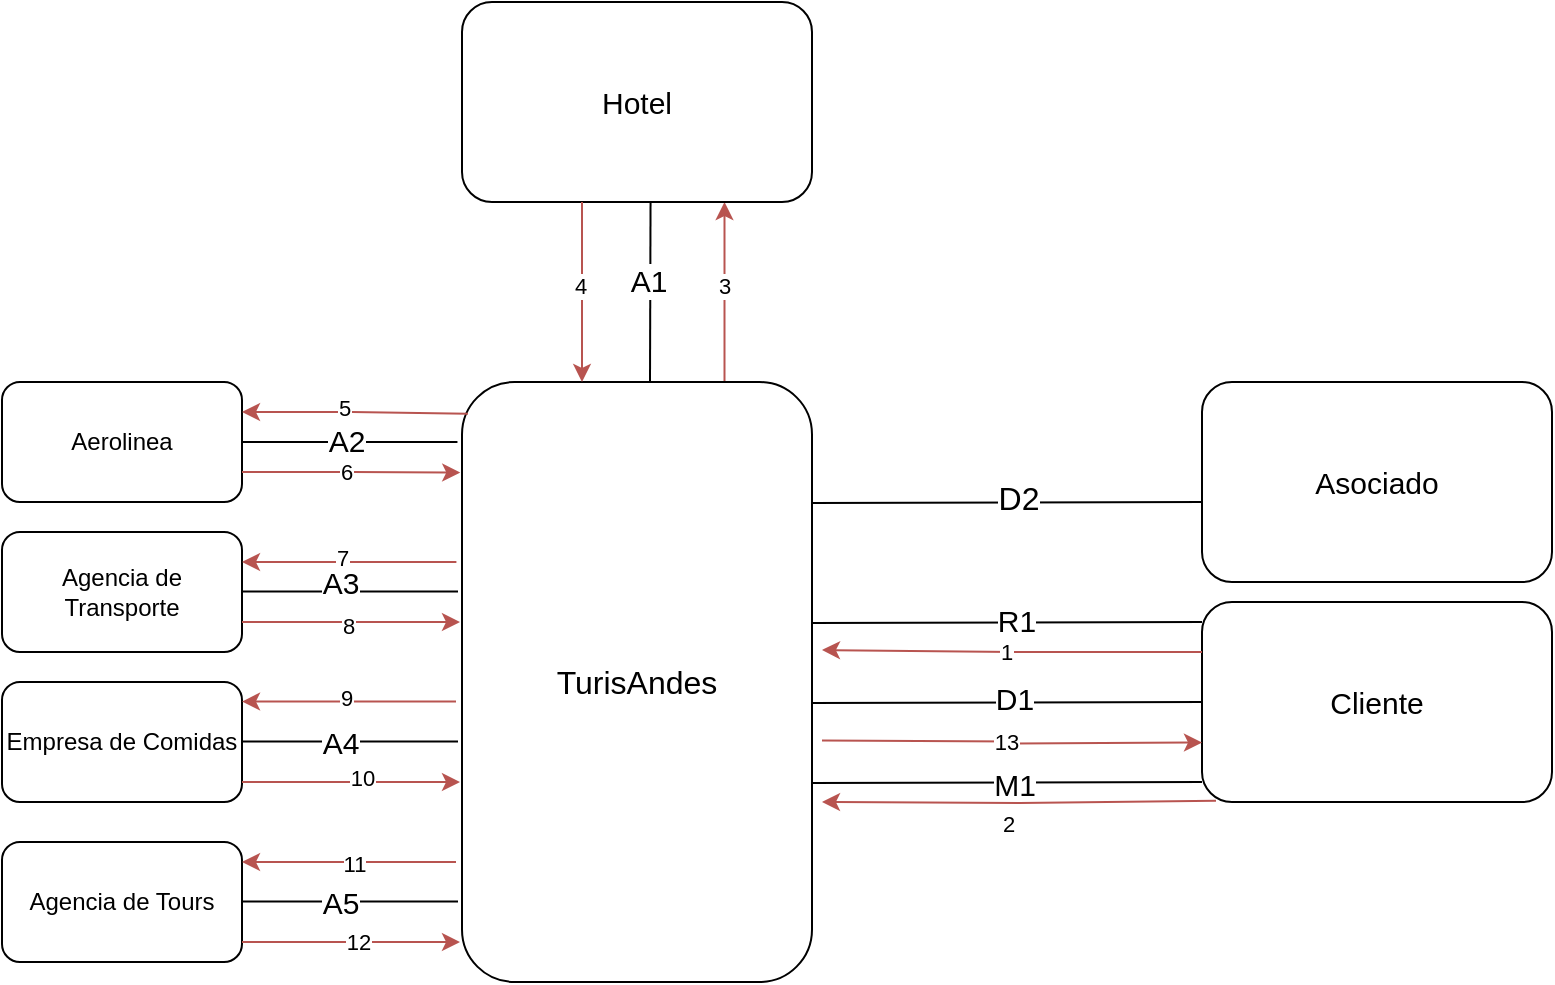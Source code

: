 <mxfile version="21.8.2" type="github">
  <diagram name="Page-1" id="YpiQVYY2RP5UvQKhzvEp">
    <mxGraphModel dx="2440" dy="894" grid="1" gridSize="10" guides="1" tooltips="1" connect="1" arrows="1" fold="1" page="1" pageScale="1" pageWidth="850" pageHeight="1100" math="0" shadow="0">
      <root>
        <mxCell id="0" />
        <mxCell id="1" parent="0" />
        <mxCell id="yRCXQpvEH1cMYQVPIDrV-5" style="edgeStyle=orthogonalEdgeStyle;rounded=0;orthogonalLoop=1;jettySize=auto;html=1;exitX=0.75;exitY=0;exitDx=0;exitDy=0;entryX=0.75;entryY=1;entryDx=0;entryDy=0;fillColor=#f8cecc;strokeColor=#b85450;" edge="1" parent="1" source="AK_SpDKLRRvlfEZQYhy7-1" target="AK_SpDKLRRvlfEZQYhy7-18">
          <mxGeometry relative="1" as="geometry" />
        </mxCell>
        <mxCell id="yRCXQpvEH1cMYQVPIDrV-6" value="3" style="edgeLabel;html=1;align=center;verticalAlign=middle;resizable=0;points=[];" vertex="1" connectable="0" parent="yRCXQpvEH1cMYQVPIDrV-5">
          <mxGeometry x="0.064" y="1" relative="1" as="geometry">
            <mxPoint as="offset" />
          </mxGeometry>
        </mxCell>
        <mxCell id="AK_SpDKLRRvlfEZQYhy7-1" value="&lt;font style=&quot;font-size: 16px;&quot;&gt;TurisAndes&lt;/font&gt;" style="rounded=1;whiteSpace=wrap;html=1;" parent="1" vertex="1">
          <mxGeometry x="330" y="280" width="175" height="300" as="geometry" />
        </mxCell>
        <mxCell id="AK_SpDKLRRvlfEZQYhy7-3" value="&lt;font style=&quot;font-size: 15px;&quot;&gt;Cliente&lt;/font&gt;" style="rounded=1;whiteSpace=wrap;html=1;" parent="1" vertex="1">
          <mxGeometry x="700" y="390" width="175" height="100" as="geometry" />
        </mxCell>
        <mxCell id="AK_SpDKLRRvlfEZQYhy7-8" value="" style="endArrow=none;html=1;rounded=0;exitX=0.977;exitY=0.957;exitDx=0;exitDy=0;exitPerimeter=0;startSize=1;targetPerimeterSpacing=0;entryX=0;entryY=0.5;entryDx=0;entryDy=0;" parent="1" target="AK_SpDKLRRvlfEZQYhy7-3" edge="1">
          <mxGeometry width="50" height="50" relative="1" as="geometry">
            <mxPoint x="505" y="440.5" as="sourcePoint" />
            <mxPoint x="704" y="439.5" as="targetPoint" />
          </mxGeometry>
        </mxCell>
        <mxCell id="AK_SpDKLRRvlfEZQYhy7-15" value="&lt;font style=&quot;font-size: 15px;&quot;&gt;D1&lt;/font&gt;" style="edgeLabel;html=1;align=center;verticalAlign=middle;resizable=0;points=[];fontSize=15;" parent="AK_SpDKLRRvlfEZQYhy7-8" vertex="1" connectable="0">
          <mxGeometry x="0.029" y="2" relative="1" as="geometry">
            <mxPoint as="offset" />
          </mxGeometry>
        </mxCell>
        <mxCell id="AK_SpDKLRRvlfEZQYhy7-9" value="" style="endArrow=none;html=1;rounded=0;exitX=0.977;exitY=0.957;exitDx=0;exitDy=0;exitPerimeter=0;startSize=1;targetPerimeterSpacing=0;entryX=0;entryY=0.5;entryDx=0;entryDy=0;" parent="1" edge="1">
          <mxGeometry width="50" height="50" relative="1" as="geometry">
            <mxPoint x="505" y="400.5" as="sourcePoint" />
            <mxPoint x="700" y="400" as="targetPoint" />
          </mxGeometry>
        </mxCell>
        <mxCell id="AK_SpDKLRRvlfEZQYhy7-16" value="R1" style="edgeLabel;html=1;align=center;verticalAlign=middle;resizable=0;points=[];fontSize=15;" parent="AK_SpDKLRRvlfEZQYhy7-9" vertex="1" connectable="0">
          <mxGeometry x="0.04" y="1" relative="1" as="geometry">
            <mxPoint as="offset" />
          </mxGeometry>
        </mxCell>
        <mxCell id="AK_SpDKLRRvlfEZQYhy7-10" value="&lt;font style=&quot;font-size: 15px;&quot;&gt;Asociado&lt;/font&gt;" style="rounded=1;whiteSpace=wrap;html=1;" parent="1" vertex="1">
          <mxGeometry x="700" y="280" width="175" height="100" as="geometry" />
        </mxCell>
        <mxCell id="AK_SpDKLRRvlfEZQYhy7-12" value="" style="endArrow=none;html=1;rounded=0;exitX=0.977;exitY=0.957;exitDx=0;exitDy=0;exitPerimeter=0;startSize=1;targetPerimeterSpacing=0;entryX=0;entryY=0.5;entryDx=0;entryDy=0;" parent="1" edge="1">
          <mxGeometry width="50" height="50" relative="1" as="geometry">
            <mxPoint x="505" y="340.5" as="sourcePoint" />
            <mxPoint x="700" y="340" as="targetPoint" />
          </mxGeometry>
        </mxCell>
        <mxCell id="DzdtLMLZHa89v_ty5hdP-7" value="D2" style="edgeLabel;html=1;align=center;verticalAlign=middle;resizable=0;points=[];fontSize=16;" parent="AK_SpDKLRRvlfEZQYhy7-12" vertex="1" connectable="0">
          <mxGeometry x="0.057" y="2" relative="1" as="geometry">
            <mxPoint as="offset" />
          </mxGeometry>
        </mxCell>
        <mxCell id="AK_SpDKLRRvlfEZQYhy7-18" value="&lt;font style=&quot;font-size: 15px;&quot;&gt;Hotel&lt;/font&gt;" style="rounded=1;whiteSpace=wrap;html=1;" parent="1" vertex="1">
          <mxGeometry x="330" y="90" width="175" height="100" as="geometry" />
        </mxCell>
        <mxCell id="AK_SpDKLRRvlfEZQYhy7-19" value="" style="endArrow=none;html=1;rounded=0;entryX=0.173;entryY=1.004;entryDx=0;entryDy=0;entryPerimeter=0;" parent="1" edge="1">
          <mxGeometry width="50" height="50" relative="1" as="geometry">
            <mxPoint x="424" y="279.6" as="sourcePoint" />
            <mxPoint x="424.275" y="190.0" as="targetPoint" />
          </mxGeometry>
        </mxCell>
        <mxCell id="AK_SpDKLRRvlfEZQYhy7-23" value="A1" style="edgeLabel;html=1;align=center;verticalAlign=middle;resizable=0;points=[];fontSize=15;" parent="AK_SpDKLRRvlfEZQYhy7-19" vertex="1" connectable="0">
          <mxGeometry x="0.134" y="1" relative="1" as="geometry">
            <mxPoint as="offset" />
          </mxGeometry>
        </mxCell>
        <mxCell id="AK_SpDKLRRvlfEZQYhy7-28" value="Aerolinea" style="rounded=1;whiteSpace=wrap;html=1;" parent="1" vertex="1">
          <mxGeometry x="100" y="280" width="120" height="60" as="geometry" />
        </mxCell>
        <mxCell id="AK_SpDKLRRvlfEZQYhy7-29" value="Agencia de Transporte" style="rounded=1;whiteSpace=wrap;html=1;" parent="1" vertex="1">
          <mxGeometry x="100" y="355" width="120" height="60" as="geometry" />
        </mxCell>
        <mxCell id="AK_SpDKLRRvlfEZQYhy7-30" value="Empresa de Comidas" style="rounded=1;whiteSpace=wrap;html=1;" parent="1" vertex="1">
          <mxGeometry x="100" y="430" width="120" height="60" as="geometry" />
        </mxCell>
        <mxCell id="AK_SpDKLRRvlfEZQYhy7-31" value="Agencia de Tours" style="rounded=1;whiteSpace=wrap;html=1;" parent="1" vertex="1">
          <mxGeometry x="100" y="510" width="120" height="60" as="geometry" />
        </mxCell>
        <mxCell id="AK_SpDKLRRvlfEZQYhy7-32" value="" style="endArrow=none;html=1;rounded=0;exitX=0.977;exitY=0.957;exitDx=0;exitDy=0;exitPerimeter=0;startSize=1;targetPerimeterSpacing=0;entryX=0;entryY=0.5;entryDx=0;entryDy=0;" parent="1" edge="1">
          <mxGeometry width="50" height="50" relative="1" as="geometry">
            <mxPoint x="505" y="480.5" as="sourcePoint" />
            <mxPoint x="700" y="480" as="targetPoint" />
          </mxGeometry>
        </mxCell>
        <mxCell id="AK_SpDKLRRvlfEZQYhy7-36" value="&lt;font style=&quot;font-size: 15px;&quot;&gt;M1&lt;/font&gt;" style="edgeLabel;html=1;align=center;verticalAlign=middle;resizable=0;points=[];" parent="AK_SpDKLRRvlfEZQYhy7-32" vertex="1" connectable="0">
          <mxGeometry x="0.034" y="-1" relative="1" as="geometry">
            <mxPoint as="offset" />
          </mxGeometry>
        </mxCell>
        <mxCell id="AK_SpDKLRRvlfEZQYhy7-37" value="" style="endArrow=none;html=1;rounded=0;entryX=-0.013;entryY=0.1;entryDx=0;entryDy=0;entryPerimeter=0;" parent="1" target="AK_SpDKLRRvlfEZQYhy7-1" edge="1">
          <mxGeometry width="50" height="50" relative="1" as="geometry">
            <mxPoint x="220" y="310" as="sourcePoint" />
            <mxPoint x="320" y="310" as="targetPoint" />
          </mxGeometry>
        </mxCell>
        <mxCell id="AK_SpDKLRRvlfEZQYhy7-41" value="A2" style="edgeLabel;html=1;align=center;verticalAlign=middle;resizable=0;points=[];fontSize=15;" parent="AK_SpDKLRRvlfEZQYhy7-37" vertex="1" connectable="0">
          <mxGeometry x="-0.041" y="1" relative="1" as="geometry">
            <mxPoint as="offset" />
          </mxGeometry>
        </mxCell>
        <mxCell id="AK_SpDKLRRvlfEZQYhy7-38" value="" style="endArrow=none;html=1;rounded=0;entryX=-0.013;entryY=0.1;entryDx=0;entryDy=0;entryPerimeter=0;" parent="1" edge="1">
          <mxGeometry width="50" height="50" relative="1" as="geometry">
            <mxPoint x="220" y="384.8" as="sourcePoint" />
            <mxPoint x="328" y="384.8" as="targetPoint" />
          </mxGeometry>
        </mxCell>
        <mxCell id="AK_SpDKLRRvlfEZQYhy7-39" value="" style="endArrow=none;html=1;rounded=0;entryX=-0.013;entryY=0.1;entryDx=0;entryDy=0;entryPerimeter=0;" parent="1" edge="1">
          <mxGeometry width="50" height="50" relative="1" as="geometry">
            <mxPoint x="220" y="459.8" as="sourcePoint" />
            <mxPoint x="328" y="459.8" as="targetPoint" />
          </mxGeometry>
        </mxCell>
        <mxCell id="AK_SpDKLRRvlfEZQYhy7-40" value="" style="endArrow=none;html=1;rounded=0;entryX=-0.013;entryY=0.1;entryDx=0;entryDy=0;entryPerimeter=0;" parent="1" edge="1">
          <mxGeometry width="50" height="50" relative="1" as="geometry">
            <mxPoint x="220" y="539.8" as="sourcePoint" />
            <mxPoint x="328" y="539.8" as="targetPoint" />
          </mxGeometry>
        </mxCell>
        <mxCell id="AK_SpDKLRRvlfEZQYhy7-42" value="A3" style="edgeLabel;html=1;align=center;verticalAlign=middle;resizable=0;points=[];fontSize=15;" parent="1" vertex="1" connectable="0">
          <mxGeometry x="281.667" y="310" as="geometry">
            <mxPoint x="-13" y="70" as="offset" />
          </mxGeometry>
        </mxCell>
        <mxCell id="AK_SpDKLRRvlfEZQYhy7-43" value="A4" style="edgeLabel;html=1;align=center;verticalAlign=middle;resizable=0;points=[];fontSize=15;" parent="1" vertex="1" connectable="0">
          <mxGeometry x="281.667" y="390" as="geometry">
            <mxPoint x="-13" y="70" as="offset" />
          </mxGeometry>
        </mxCell>
        <mxCell id="AK_SpDKLRRvlfEZQYhy7-44" value="A5" style="edgeLabel;html=1;align=center;verticalAlign=middle;resizable=0;points=[];fontSize=15;" parent="1" vertex="1" connectable="0">
          <mxGeometry x="281.667" y="470" as="geometry">
            <mxPoint x="-13" y="70" as="offset" />
          </mxGeometry>
        </mxCell>
        <mxCell id="yRCXQpvEH1cMYQVPIDrV-1" style="edgeStyle=orthogonalEdgeStyle;rounded=0;orthogonalLoop=1;jettySize=auto;html=1;exitX=0;exitY=0.25;exitDx=0;exitDy=0;fillColor=#f8cecc;strokeColor=#b85450;" edge="1" parent="1" source="AK_SpDKLRRvlfEZQYhy7-3">
          <mxGeometry relative="1" as="geometry">
            <mxPoint x="510" y="414" as="targetPoint" />
          </mxGeometry>
        </mxCell>
        <mxCell id="yRCXQpvEH1cMYQVPIDrV-2" value="1" style="edgeLabel;html=1;align=center;verticalAlign=middle;resizable=0;points=[];" vertex="1" connectable="0" parent="yRCXQpvEH1cMYQVPIDrV-1">
          <mxGeometry x="0.038" relative="1" as="geometry">
            <mxPoint as="offset" />
          </mxGeometry>
        </mxCell>
        <mxCell id="yRCXQpvEH1cMYQVPIDrV-7" style="edgeStyle=orthogonalEdgeStyle;rounded=0;orthogonalLoop=1;jettySize=auto;html=1;exitX=0.75;exitY=0;exitDx=0;exitDy=0;entryX=0.75;entryY=1;entryDx=0;entryDy=0;fillColor=#f8cecc;strokeColor=#b85450;startArrow=classic;startFill=1;endArrow=none;endFill=0;" edge="1" parent="1">
          <mxGeometry relative="1" as="geometry">
            <mxPoint x="390" y="280" as="sourcePoint" />
            <mxPoint x="390" y="190" as="targetPoint" />
          </mxGeometry>
        </mxCell>
        <mxCell id="yRCXQpvEH1cMYQVPIDrV-8" value="4" style="edgeLabel;html=1;align=center;verticalAlign=middle;resizable=0;points=[];" vertex="1" connectable="0" parent="yRCXQpvEH1cMYQVPIDrV-7">
          <mxGeometry x="0.064" y="1" relative="1" as="geometry">
            <mxPoint as="offset" />
          </mxGeometry>
        </mxCell>
        <mxCell id="yRCXQpvEH1cMYQVPIDrV-10" style="edgeStyle=orthogonalEdgeStyle;rounded=0;orthogonalLoop=1;jettySize=auto;html=1;exitX=1;exitY=0.25;exitDx=0;exitDy=0;entryX=0.017;entryY=0.053;entryDx=0;entryDy=0;entryPerimeter=0;fillColor=#f8cecc;strokeColor=#b85450;startArrow=classic;startFill=1;endArrow=none;endFill=0;" edge="1" parent="1" source="AK_SpDKLRRvlfEZQYhy7-28" target="AK_SpDKLRRvlfEZQYhy7-1">
          <mxGeometry relative="1" as="geometry" />
        </mxCell>
        <mxCell id="yRCXQpvEH1cMYQVPIDrV-12" value="5" style="edgeLabel;html=1;align=center;verticalAlign=middle;resizable=0;points=[];" vertex="1" connectable="0" parent="yRCXQpvEH1cMYQVPIDrV-10">
          <mxGeometry x="-0.103" y="2" relative="1" as="geometry">
            <mxPoint as="offset" />
          </mxGeometry>
        </mxCell>
        <mxCell id="yRCXQpvEH1cMYQVPIDrV-13" style="edgeStyle=orthogonalEdgeStyle;rounded=0;orthogonalLoop=1;jettySize=auto;html=1;exitX=1;exitY=0.75;exitDx=0;exitDy=0;entryX=-0.005;entryY=0.151;entryDx=0;entryDy=0;entryPerimeter=0;fillColor=#f8cecc;strokeColor=#b85450;" edge="1" parent="1" source="AK_SpDKLRRvlfEZQYhy7-28" target="AK_SpDKLRRvlfEZQYhy7-1">
          <mxGeometry relative="1" as="geometry" />
        </mxCell>
        <mxCell id="yRCXQpvEH1cMYQVPIDrV-18" value="6" style="edgeLabel;html=1;align=center;verticalAlign=middle;resizable=0;points=[];" vertex="1" connectable="0" parent="yRCXQpvEH1cMYQVPIDrV-13">
          <mxGeometry x="-0.057" relative="1" as="geometry">
            <mxPoint as="offset" />
          </mxGeometry>
        </mxCell>
        <mxCell id="yRCXQpvEH1cMYQVPIDrV-15" style="edgeStyle=orthogonalEdgeStyle;rounded=0;orthogonalLoop=1;jettySize=auto;html=1;exitX=1;exitY=0.75;exitDx=0;exitDy=0;entryX=-0.005;entryY=0.151;entryDx=0;entryDy=0;entryPerimeter=0;fillColor=#f8cecc;strokeColor=#b85450;" edge="1" parent="1">
          <mxGeometry relative="1" as="geometry">
            <mxPoint x="220" y="400" as="sourcePoint" />
            <mxPoint x="329" y="400" as="targetPoint" />
          </mxGeometry>
        </mxCell>
        <mxCell id="yRCXQpvEH1cMYQVPIDrV-23" value="8" style="edgeLabel;html=1;align=center;verticalAlign=middle;resizable=0;points=[];" vertex="1" connectable="0" parent="yRCXQpvEH1cMYQVPIDrV-15">
          <mxGeometry x="-0.036" y="-2" relative="1" as="geometry">
            <mxPoint as="offset" />
          </mxGeometry>
        </mxCell>
        <mxCell id="yRCXQpvEH1cMYQVPIDrV-16" style="edgeStyle=orthogonalEdgeStyle;rounded=0;orthogonalLoop=1;jettySize=auto;html=1;exitX=1;exitY=0.75;exitDx=0;exitDy=0;entryX=-0.005;entryY=0.151;entryDx=0;entryDy=0;entryPerimeter=0;fillColor=#f8cecc;strokeColor=#b85450;" edge="1" parent="1">
          <mxGeometry relative="1" as="geometry">
            <mxPoint x="220" y="480" as="sourcePoint" />
            <mxPoint x="329" y="480" as="targetPoint" />
          </mxGeometry>
        </mxCell>
        <mxCell id="yRCXQpvEH1cMYQVPIDrV-25" value="10" style="edgeLabel;html=1;align=center;verticalAlign=middle;resizable=0;points=[];" vertex="1" connectable="0" parent="yRCXQpvEH1cMYQVPIDrV-16">
          <mxGeometry x="0.095" y="2" relative="1" as="geometry">
            <mxPoint as="offset" />
          </mxGeometry>
        </mxCell>
        <mxCell id="yRCXQpvEH1cMYQVPIDrV-17" style="edgeStyle=orthogonalEdgeStyle;rounded=0;orthogonalLoop=1;jettySize=auto;html=1;exitX=1;exitY=0.75;exitDx=0;exitDy=0;entryX=-0.005;entryY=0.151;entryDx=0;entryDy=0;entryPerimeter=0;fillColor=#f8cecc;strokeColor=#b85450;" edge="1" parent="1">
          <mxGeometry relative="1" as="geometry">
            <mxPoint x="220" y="560" as="sourcePoint" />
            <mxPoint x="329" y="560" as="targetPoint" />
          </mxGeometry>
        </mxCell>
        <mxCell id="yRCXQpvEH1cMYQVPIDrV-27" value="12" style="edgeLabel;html=1;align=center;verticalAlign=middle;resizable=0;points=[];" vertex="1" connectable="0" parent="yRCXQpvEH1cMYQVPIDrV-17">
          <mxGeometry x="0.06" relative="1" as="geometry">
            <mxPoint as="offset" />
          </mxGeometry>
        </mxCell>
        <mxCell id="yRCXQpvEH1cMYQVPIDrV-19" style="edgeStyle=orthogonalEdgeStyle;rounded=0;orthogonalLoop=1;jettySize=auto;html=1;exitX=1;exitY=0.25;exitDx=0;exitDy=0;entryX=-0.016;entryY=0.3;entryDx=0;entryDy=0;entryPerimeter=0;startArrow=classic;startFill=1;endArrow=none;endFill=0;fillColor=#f8cecc;strokeColor=#b85450;" edge="1" parent="1" source="AK_SpDKLRRvlfEZQYhy7-29" target="AK_SpDKLRRvlfEZQYhy7-1">
          <mxGeometry relative="1" as="geometry" />
        </mxCell>
        <mxCell id="yRCXQpvEH1cMYQVPIDrV-22" value="7" style="edgeLabel;html=1;align=center;verticalAlign=middle;resizable=0;points=[];" vertex="1" connectable="0" parent="yRCXQpvEH1cMYQVPIDrV-19">
          <mxGeometry x="-0.065" y="2" relative="1" as="geometry">
            <mxPoint as="offset" />
          </mxGeometry>
        </mxCell>
        <mxCell id="yRCXQpvEH1cMYQVPIDrV-20" style="edgeStyle=orthogonalEdgeStyle;rounded=0;orthogonalLoop=1;jettySize=auto;html=1;exitX=1;exitY=0.25;exitDx=0;exitDy=0;entryX=-0.016;entryY=0.3;entryDx=0;entryDy=0;entryPerimeter=0;startArrow=classic;startFill=1;endArrow=none;endFill=0;fillColor=#f8cecc;strokeColor=#b85450;" edge="1" parent="1">
          <mxGeometry relative="1" as="geometry">
            <mxPoint x="220" y="439.76" as="sourcePoint" />
            <mxPoint x="327" y="439.76" as="targetPoint" />
          </mxGeometry>
        </mxCell>
        <mxCell id="yRCXQpvEH1cMYQVPIDrV-24" value="9" style="edgeLabel;html=1;align=center;verticalAlign=middle;resizable=0;points=[];" vertex="1" connectable="0" parent="yRCXQpvEH1cMYQVPIDrV-20">
          <mxGeometry x="-0.027" y="2" relative="1" as="geometry">
            <mxPoint as="offset" />
          </mxGeometry>
        </mxCell>
        <mxCell id="yRCXQpvEH1cMYQVPIDrV-21" style="edgeStyle=orthogonalEdgeStyle;rounded=0;orthogonalLoop=1;jettySize=auto;html=1;exitX=1;exitY=0.25;exitDx=0;exitDy=0;entryX=-0.016;entryY=0.3;entryDx=0;entryDy=0;entryPerimeter=0;startArrow=classic;startFill=1;endArrow=none;endFill=0;fillColor=#f8cecc;strokeColor=#b85450;" edge="1" parent="1">
          <mxGeometry relative="1" as="geometry">
            <mxPoint x="220" y="520" as="sourcePoint" />
            <mxPoint x="327" y="520" as="targetPoint" />
          </mxGeometry>
        </mxCell>
        <mxCell id="yRCXQpvEH1cMYQVPIDrV-26" value="11" style="edgeLabel;html=1;align=center;verticalAlign=middle;resizable=0;points=[];" vertex="1" connectable="0" parent="yRCXQpvEH1cMYQVPIDrV-21">
          <mxGeometry x="0.044" y="-1" relative="1" as="geometry">
            <mxPoint as="offset" />
          </mxGeometry>
        </mxCell>
        <mxCell id="yRCXQpvEH1cMYQVPIDrV-31" style="edgeStyle=orthogonalEdgeStyle;rounded=0;orthogonalLoop=1;jettySize=auto;html=1;entryX=-0.016;entryY=0.3;entryDx=0;entryDy=0;entryPerimeter=0;startArrow=classic;startFill=1;endArrow=none;endFill=0;fillColor=#f8cecc;strokeColor=#b85450;" edge="1" parent="1">
          <mxGeometry relative="1" as="geometry">
            <mxPoint x="510" y="490" as="sourcePoint" />
            <mxPoint x="707" y="489.43" as="targetPoint" />
          </mxGeometry>
        </mxCell>
        <mxCell id="yRCXQpvEH1cMYQVPIDrV-32" value="2" style="edgeLabel;html=1;align=center;verticalAlign=middle;resizable=0;points=[];" vertex="1" connectable="0" parent="yRCXQpvEH1cMYQVPIDrV-31">
          <mxGeometry x="-0.065" y="2" relative="1" as="geometry">
            <mxPoint y="12" as="offset" />
          </mxGeometry>
        </mxCell>
        <mxCell id="yRCXQpvEH1cMYQVPIDrV-33" style="edgeStyle=orthogonalEdgeStyle;rounded=0;orthogonalLoop=1;jettySize=auto;html=1;exitX=0;exitY=0.25;exitDx=0;exitDy=0;fillColor=#f8cecc;strokeColor=#b85450;endArrow=none;endFill=0;startArrow=classic;startFill=1;" edge="1" parent="1">
          <mxGeometry relative="1" as="geometry">
            <mxPoint x="700" y="460.24" as="sourcePoint" />
            <mxPoint x="510" y="459.24" as="targetPoint" />
          </mxGeometry>
        </mxCell>
        <mxCell id="yRCXQpvEH1cMYQVPIDrV-34" value="13" style="edgeLabel;html=1;align=center;verticalAlign=middle;resizable=0;points=[];" vertex="1" connectable="0" parent="yRCXQpvEH1cMYQVPIDrV-33">
          <mxGeometry x="0.038" relative="1" as="geometry">
            <mxPoint as="offset" />
          </mxGeometry>
        </mxCell>
      </root>
    </mxGraphModel>
  </diagram>
</mxfile>
